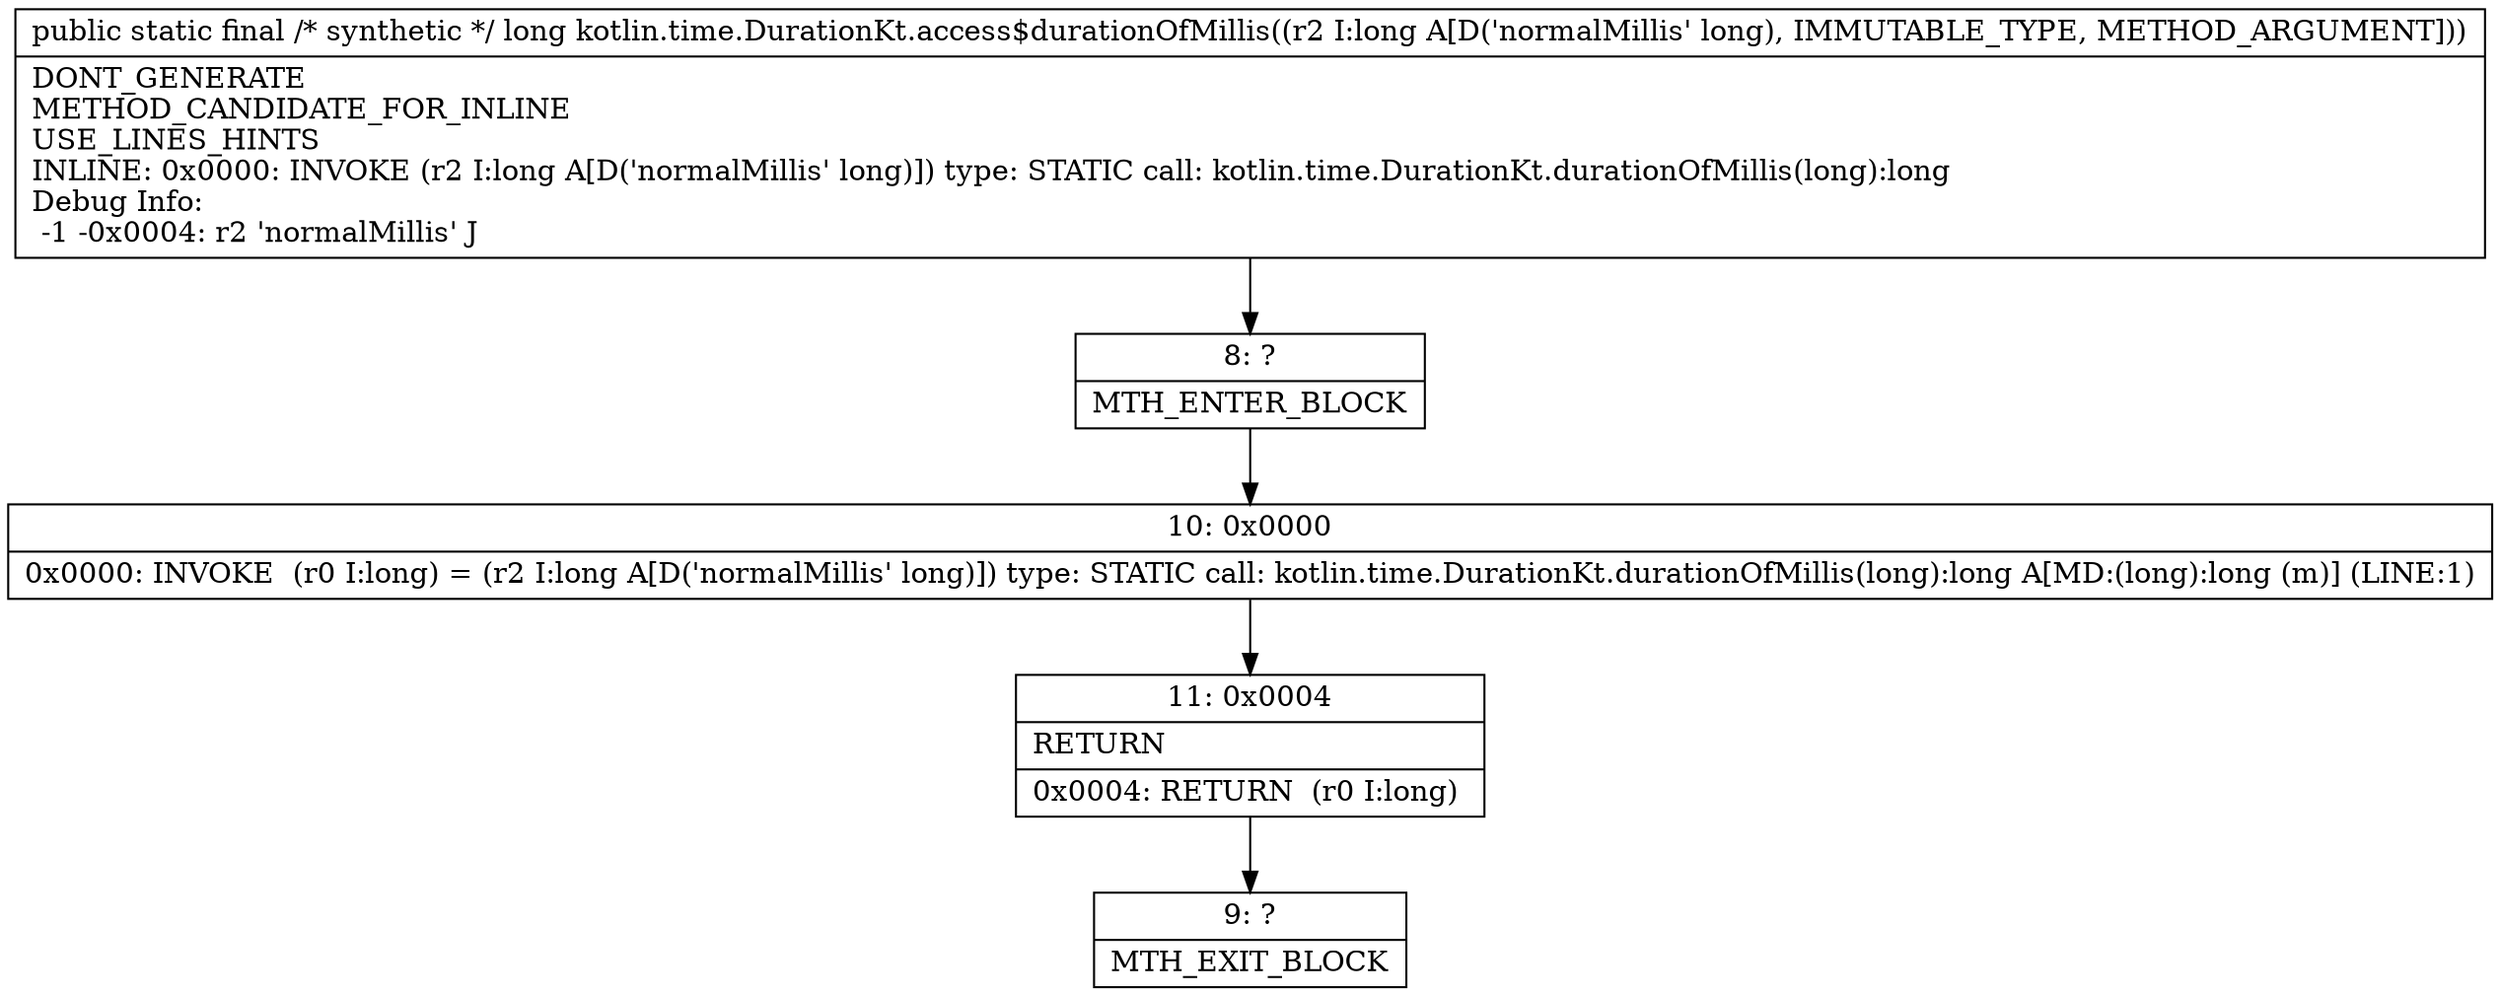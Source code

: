 digraph "CFG forkotlin.time.DurationKt.access$durationOfMillis(J)J" {
Node_8 [shape=record,label="{8\:\ ?|MTH_ENTER_BLOCK\l}"];
Node_10 [shape=record,label="{10\:\ 0x0000|0x0000: INVOKE  (r0 I:long) = (r2 I:long A[D('normalMillis' long)]) type: STATIC call: kotlin.time.DurationKt.durationOfMillis(long):long A[MD:(long):long (m)] (LINE:1)\l}"];
Node_11 [shape=record,label="{11\:\ 0x0004|RETURN\l|0x0004: RETURN  (r0 I:long) \l}"];
Node_9 [shape=record,label="{9\:\ ?|MTH_EXIT_BLOCK\l}"];
MethodNode[shape=record,label="{public static final \/* synthetic *\/ long kotlin.time.DurationKt.access$durationOfMillis((r2 I:long A[D('normalMillis' long), IMMUTABLE_TYPE, METHOD_ARGUMENT]))  | DONT_GENERATE\lMETHOD_CANDIDATE_FOR_INLINE\lUSE_LINES_HINTS\lINLINE: 0x0000: INVOKE  (r2 I:long A[D('normalMillis' long)]) type: STATIC call: kotlin.time.DurationKt.durationOfMillis(long):long\lDebug Info:\l  \-1 \-0x0004: r2 'normalMillis' J\l}"];
MethodNode -> Node_8;Node_8 -> Node_10;
Node_10 -> Node_11;
Node_11 -> Node_9;
}

